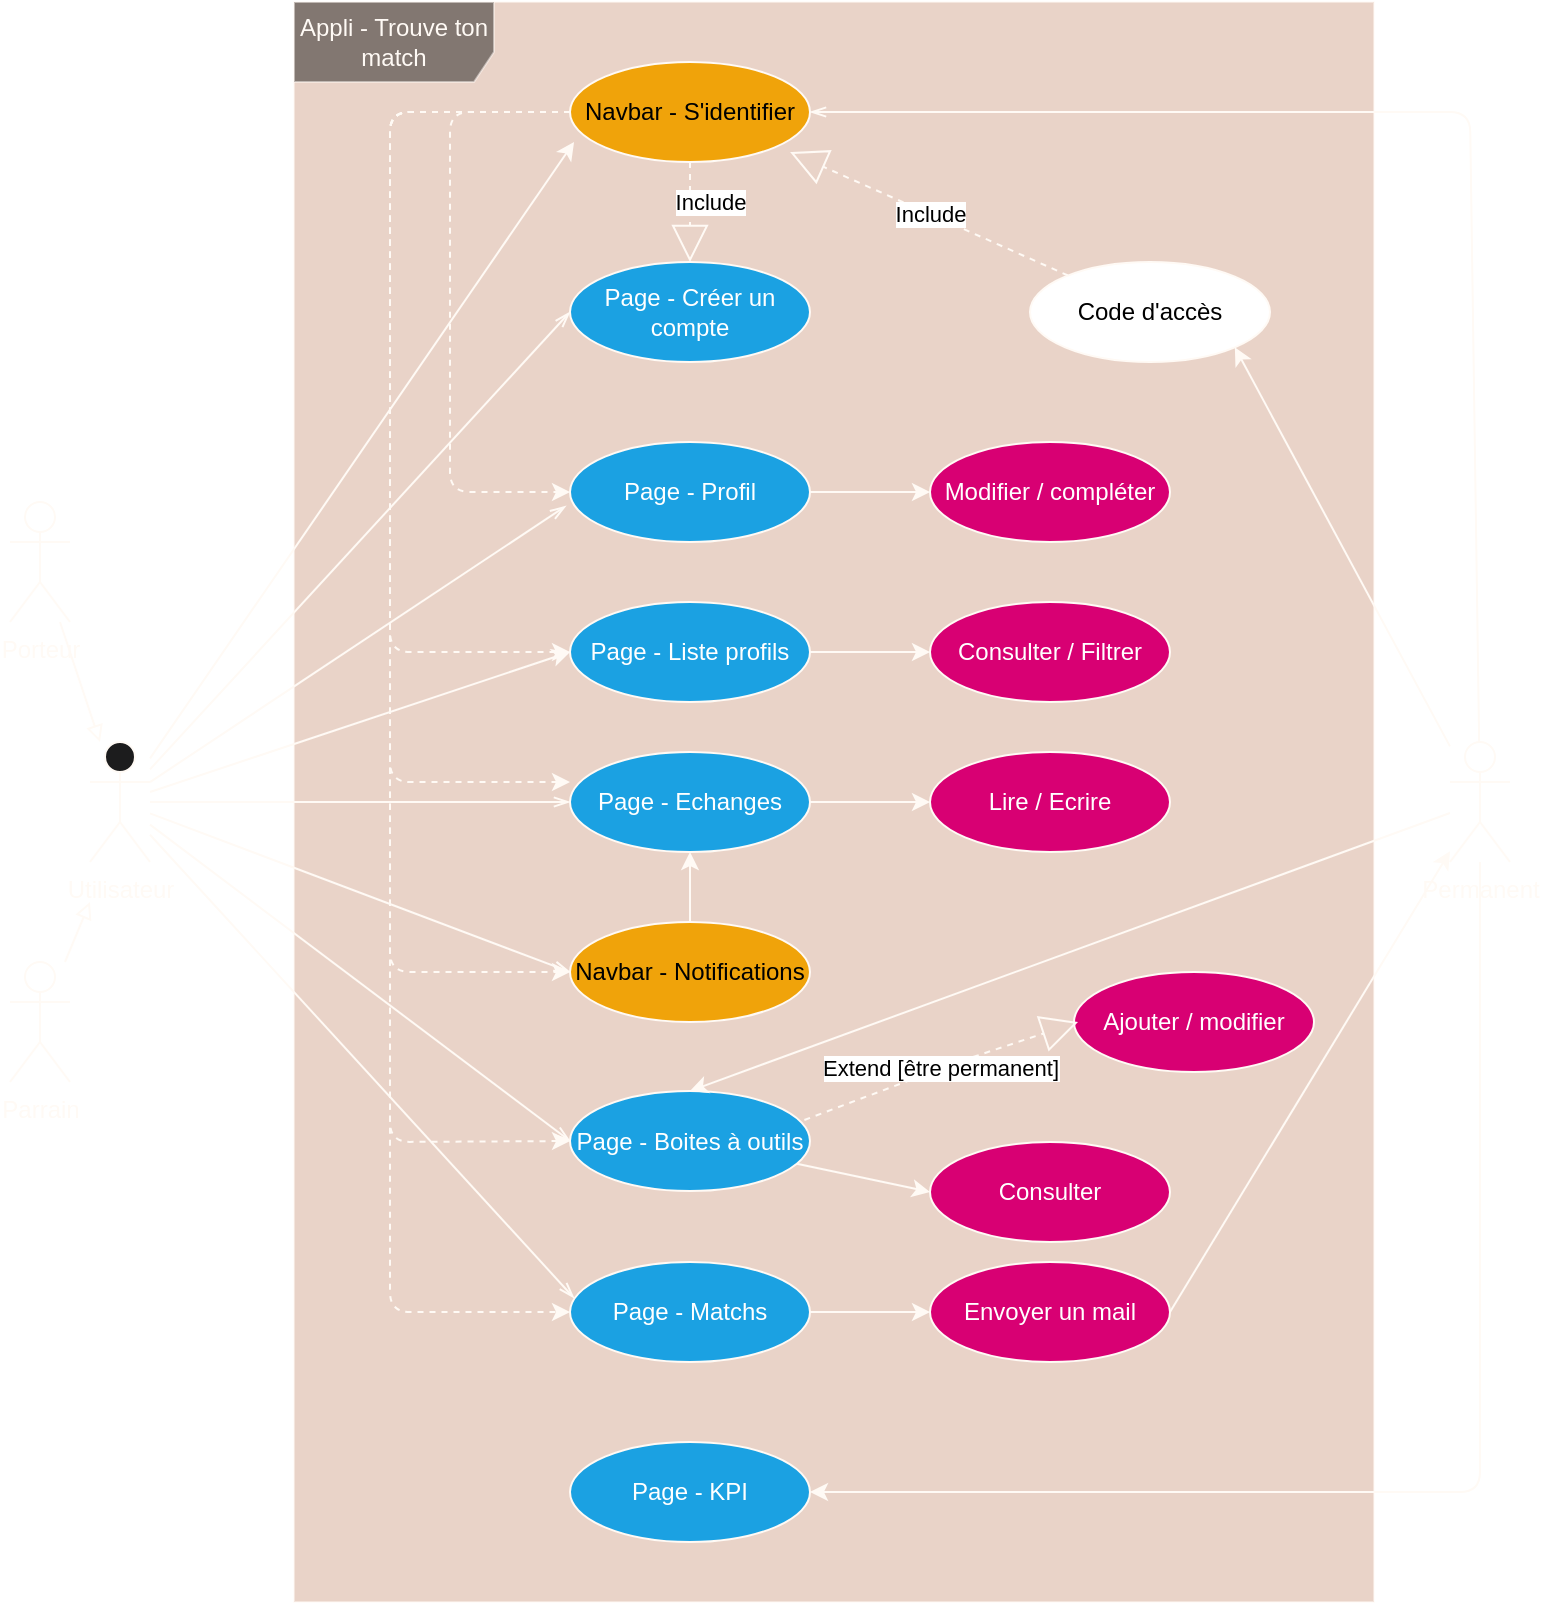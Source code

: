 <mxfile>
    <diagram id="Izxc_4G5sfgi2cLQVpBg" name="Page-1">
        <mxGraphModel dx="976" dy="757" grid="1" gridSize="10" guides="1" tooltips="1" connect="1" arrows="1" fold="1" page="1" pageScale="1" pageWidth="827" pageHeight="1169" math="0" shadow="0">
            <root>
                <mxCell id="0"/>
                <mxCell id="1" parent="0"/>
                <mxCell id="82" value="&lt;font color=&quot;#fffaf5&quot;&gt;Appli - Trouve ton match&lt;/font&gt;" style="shape=umlFrame;whiteSpace=wrap;html=1;shadow=0;glass=1;fillStyle=auto;strokeColor=#FFFAF5;fillColor=#1C1C1D;opacity=50;swimlaneFillColor=#D4A892;width=100;height=40;" parent="1" vertex="1">
                    <mxGeometry x="180" y="170" width="540" height="800" as="geometry"/>
                </mxCell>
                <mxCell id="3" value="Page - Créer un compte" style="ellipse;whiteSpace=wrap;html=1;fillColor=#1ba1e2;strokeColor=#FFFAF5;fontColor=#ffffff;" parent="1" vertex="1">
                    <mxGeometry x="318" y="300" width="120" height="50" as="geometry"/>
                </mxCell>
                <mxCell id="7" style="edgeStyle=none;html=1;endArrow=block;endFill=0;startSize=16;strokeWidth=1;jumpSize=15;strokeColor=#FFFAF5;" parent="1" source="4" target="6" edge="1">
                    <mxGeometry relative="1" as="geometry"/>
                </mxCell>
                <mxCell id="4" value="&lt;font color=&quot;#fffaf5&quot;&gt;Porteur&lt;/font&gt;" style="shape=umlActor;verticalLabelPosition=bottom;verticalAlign=top;html=1;strokeColor=#FFFAF5;fillColor=default;" parent="1" vertex="1">
                    <mxGeometry x="38" y="420" width="30" height="60" as="geometry"/>
                </mxCell>
                <mxCell id="9" style="edgeStyle=none;html=1;endArrow=block;endFill=0;strokeColor=#FFFAF5;" parent="1" source="5" edge="1">
                    <mxGeometry relative="1" as="geometry">
                        <mxPoint x="78" y="620" as="targetPoint"/>
                    </mxGeometry>
                </mxCell>
                <mxCell id="5" value="&lt;font color=&quot;#fffaf5&quot;&gt;Parrain&lt;/font&gt;" style="shape=umlActor;verticalLabelPosition=bottom;verticalAlign=top;html=1;strokeColor=#FFFAF5;" parent="1" vertex="1">
                    <mxGeometry x="38" y="650" width="30" height="60" as="geometry"/>
                </mxCell>
                <mxCell id="18" style="edgeStyle=none;html=1;entryX=0;entryY=0.5;entryDx=0;entryDy=0;endArrow=openThin;endFill=0;strokeColor=#FFFAF5;" parent="1" source="6" target="3" edge="1">
                    <mxGeometry relative="1" as="geometry"/>
                </mxCell>
                <mxCell id="19" style="edgeStyle=none;html=1;entryX=-0.017;entryY=0.64;entryDx=0;entryDy=0;entryPerimeter=0;endArrow=openThin;endFill=0;strokeColor=#FFFAF5;" parent="1" source="6" target="10" edge="1">
                    <mxGeometry relative="1" as="geometry"/>
                </mxCell>
                <mxCell id="20" style="edgeStyle=none;html=1;entryX=0;entryY=0.5;entryDx=0;entryDy=0;endArrow=openThin;endFill=0;strokeColor=#FFFAF5;" parent="1" source="6" target="11" edge="1">
                    <mxGeometry relative="1" as="geometry"/>
                </mxCell>
                <mxCell id="21" style="edgeStyle=none;html=1;entryX=0;entryY=0.5;entryDx=0;entryDy=0;endArrow=openThin;endFill=0;strokeColor=#FFFAF5;" parent="1" source="6" target="12" edge="1">
                    <mxGeometry relative="1" as="geometry"/>
                </mxCell>
                <mxCell id="22" style="edgeStyle=none;html=1;entryX=0;entryY=0.5;entryDx=0;entryDy=0;endArrow=openThin;endFill=0;strokeColor=#FFFAF5;" parent="1" source="6" target="13" edge="1">
                    <mxGeometry relative="1" as="geometry"/>
                </mxCell>
                <mxCell id="23" style="edgeStyle=none;html=1;entryX=0.017;entryY=0.36;entryDx=0;entryDy=0;entryPerimeter=0;endArrow=openThin;endFill=0;strokeColor=#FFFAF5;" parent="1" source="6" target="14" edge="1">
                    <mxGeometry relative="1" as="geometry"/>
                </mxCell>
                <mxCell id="49" style="edgeStyle=none;jumpSize=15;html=1;entryX=0;entryY=0.5;entryDx=0;entryDy=0;strokeWidth=1;endArrow=classic;endFill=1;startSize=16;strokeColor=#FFFAF5;" parent="1" source="6" target="48" edge="1">
                    <mxGeometry relative="1" as="geometry"/>
                </mxCell>
                <mxCell id="80" style="edgeStyle=none;jumpSize=15;html=1;strokeWidth=1;endArrow=classic;endFill=1;startSize=16;entryX=0.017;entryY=0.8;entryDx=0;entryDy=0;entryPerimeter=0;strokeColor=#FFFAF5;" parent="1" source="6" target="15" edge="1">
                    <mxGeometry relative="1" as="geometry">
                        <mxPoint x="160" y="340" as="targetPoint"/>
                    </mxGeometry>
                </mxCell>
                <mxCell id="6" value="&lt;font color=&quot;#fffaf5&quot;&gt;Utilisateur&lt;/font&gt;" style="shape=umlActor;verticalLabelPosition=bottom;verticalAlign=top;html=1;fillColor=#1C1C1D;strokeColor=#FFFAF5;" parent="1" vertex="1">
                    <mxGeometry x="78" y="540" width="30" height="60" as="geometry"/>
                </mxCell>
                <mxCell id="33" style="edgeStyle=none;jumpSize=15;html=1;entryX=0;entryY=0.5;entryDx=0;entryDy=0;strokeWidth=1;endArrow=classic;endFill=1;startSize=16;strokeColor=#FFFAF5;" parent="1" source="10" target="32" edge="1">
                    <mxGeometry relative="1" as="geometry"/>
                </mxCell>
                <mxCell id="10" value="Page - Profil" style="ellipse;whiteSpace=wrap;html=1;fillColor=#1ba1e2;fontColor=#ffffff;strokeColor=#FFFAF5;" parent="1" vertex="1">
                    <mxGeometry x="318" y="390" width="120" height="50" as="geometry"/>
                </mxCell>
                <mxCell id="40" style="edgeStyle=none;jumpSize=15;html=1;entryX=0;entryY=0.5;entryDx=0;entryDy=0;strokeWidth=1;endArrow=classic;endFill=1;startSize=16;strokeColor=#FFFAF5;" parent="1" source="11" target="39" edge="1">
                    <mxGeometry relative="1" as="geometry"/>
                </mxCell>
                <mxCell id="11" value="Page - Echanges" style="ellipse;whiteSpace=wrap;html=1;fillColor=#1ba1e2;fontColor=#ffffff;strokeColor=#FFFAF5;" parent="1" vertex="1">
                    <mxGeometry x="318" y="545" width="120" height="50" as="geometry"/>
                </mxCell>
                <mxCell id="70" style="edgeStyle=none;jumpSize=15;html=1;entryX=0.5;entryY=1;entryDx=0;entryDy=0;strokeWidth=1;endArrow=classic;endFill=1;startSize=16;strokeColor=#FFFAF5;" parent="1" source="12" target="11" edge="1">
                    <mxGeometry relative="1" as="geometry"/>
                </mxCell>
                <mxCell id="12" value="Navbar - Notifications" style="ellipse;whiteSpace=wrap;html=1;fillColor=#f0a30a;strokeColor=#FFFAF5;fontColor=#000000;" parent="1" vertex="1">
                    <mxGeometry x="318" y="630" width="120" height="50" as="geometry"/>
                </mxCell>
                <mxCell id="42" style="edgeStyle=none;jumpSize=15;html=1;entryX=0;entryY=0.5;entryDx=0;entryDy=0;strokeWidth=1;endArrow=classic;endFill=1;startSize=16;strokeColor=#FFFAF5;" parent="1" source="13" target="41" edge="1">
                    <mxGeometry relative="1" as="geometry"/>
                </mxCell>
                <mxCell id="13" value="Page - Boites à outils" style="ellipse;whiteSpace=wrap;html=1;fillColor=#1ba1e2;fontColor=#ffffff;strokeColor=#FFFAF5;" parent="1" vertex="1">
                    <mxGeometry x="318" y="714.5" width="120" height="50" as="geometry"/>
                </mxCell>
                <mxCell id="67" value="" style="edgeStyle=none;jumpSize=15;html=1;strokeWidth=1;endArrow=classic;endFill=1;startSize=16;strokeColor=#FFFAF5;" parent="1" source="14" target="66" edge="1">
                    <mxGeometry relative="1" as="geometry"/>
                </mxCell>
                <mxCell id="14" value="Page - Matchs" style="ellipse;whiteSpace=wrap;html=1;fillColor=#1ba1e2;fontColor=#ffffff;strokeColor=#FFFAF5;" parent="1" vertex="1">
                    <mxGeometry x="318" y="800" width="120" height="50" as="geometry"/>
                </mxCell>
                <mxCell id="51" style="edgeStyle=none;jumpSize=15;html=1;entryX=0;entryY=0.5;entryDx=0;entryDy=0;strokeWidth=1;endArrow=classic;endFill=1;startSize=16;dashed=1;strokeColor=#FFFAF5;" parent="1" source="15" target="10" edge="1">
                    <mxGeometry relative="1" as="geometry">
                        <Array as="points">
                            <mxPoint x="258" y="225"/>
                            <mxPoint x="258" y="415"/>
                        </Array>
                    </mxGeometry>
                </mxCell>
                <mxCell id="52" style="edgeStyle=none;jumpSize=15;html=1;entryX=0;entryY=0.5;entryDx=0;entryDy=0;dashed=1;strokeWidth=1;endArrow=classic;endFill=1;startSize=16;strokeColor=#FFFAF5;" parent="1" source="15" target="48" edge="1">
                    <mxGeometry relative="1" as="geometry">
                        <Array as="points">
                            <mxPoint x="228" y="225"/>
                            <mxPoint x="228" y="495"/>
                        </Array>
                    </mxGeometry>
                </mxCell>
                <mxCell id="53" style="edgeStyle=none;jumpSize=15;html=1;entryX=0;entryY=0.3;entryDx=0;entryDy=0;entryPerimeter=0;dashed=1;strokeWidth=1;endArrow=classic;endFill=1;startSize=16;strokeColor=#FFFAF5;" parent="1" source="15" target="11" edge="1">
                    <mxGeometry relative="1" as="geometry">
                        <Array as="points">
                            <mxPoint x="228" y="225"/>
                            <mxPoint x="228" y="560"/>
                        </Array>
                    </mxGeometry>
                </mxCell>
                <mxCell id="54" style="edgeStyle=none;jumpSize=15;html=1;entryX=0;entryY=0.5;entryDx=0;entryDy=0;dashed=1;strokeWidth=1;endArrow=classic;endFill=1;startSize=16;strokeColor=#FFFAF5;" parent="1" source="15" target="12" edge="1">
                    <mxGeometry relative="1" as="geometry">
                        <Array as="points">
                            <mxPoint x="228" y="225"/>
                            <mxPoint x="228" y="655"/>
                        </Array>
                    </mxGeometry>
                </mxCell>
                <mxCell id="55" style="edgeStyle=none;jumpSize=15;html=1;entryX=0;entryY=0.5;entryDx=0;entryDy=0;dashed=1;strokeWidth=1;endArrow=classic;endFill=1;startSize=16;strokeColor=#FFFAF5;" parent="1" source="15" target="13" edge="1">
                    <mxGeometry relative="1" as="geometry">
                        <Array as="points">
                            <mxPoint x="228" y="225"/>
                            <mxPoint x="228" y="740"/>
                        </Array>
                    </mxGeometry>
                </mxCell>
                <mxCell id="56" style="edgeStyle=none;jumpSize=15;html=1;entryX=0;entryY=0.5;entryDx=0;entryDy=0;dashed=1;strokeWidth=1;endArrow=classic;endFill=1;startSize=16;strokeColor=#FFFAF5;" parent="1" source="15" target="14" edge="1">
                    <mxGeometry relative="1" as="geometry">
                        <Array as="points">
                            <mxPoint x="228" y="225"/>
                            <mxPoint x="228" y="825"/>
                        </Array>
                    </mxGeometry>
                </mxCell>
                <mxCell id="15" value="Navbar - S'identifier" style="ellipse;whiteSpace=wrap;html=1;fillColor=#f0a30a;fontColor=#000000;strokeColor=#FFFAF5;" parent="1" vertex="1">
                    <mxGeometry x="318" y="200" width="120" height="50" as="geometry"/>
                </mxCell>
                <mxCell id="17" style="edgeStyle=none;html=1;entryX=1;entryY=0.5;entryDx=0;entryDy=0;endArrow=openThin;endFill=0;strokeColor=#FFFAF5;" parent="1" source="16" target="15" edge="1">
                    <mxGeometry relative="1" as="geometry">
                        <Array as="points">
                            <mxPoint x="768" y="225"/>
                        </Array>
                    </mxGeometry>
                </mxCell>
                <mxCell id="35" style="edgeStyle=none;jumpSize=15;html=1;entryX=1;entryY=1;entryDx=0;entryDy=0;strokeWidth=1;endArrow=classic;endFill=1;startSize=16;strokeColor=#FFFAF5;" parent="1" source="16" target="34" edge="1">
                    <mxGeometry relative="1" as="geometry"/>
                </mxCell>
                <mxCell id="44" style="edgeStyle=none;jumpSize=15;html=1;entryX=1;entryY=0.5;entryDx=0;entryDy=0;strokeWidth=1;endArrow=classic;endFill=1;startSize=16;strokeColor=#FFFAF5;" parent="1" source="16" target="43" edge="1">
                    <mxGeometry relative="1" as="geometry">
                        <Array as="points">
                            <mxPoint x="773" y="915"/>
                        </Array>
                    </mxGeometry>
                </mxCell>
                <mxCell id="46" style="edgeStyle=none;jumpSize=15;html=1;entryX=0.5;entryY=0;entryDx=0;entryDy=0;strokeWidth=1;endArrow=classic;endFill=1;startSize=16;strokeColor=#FFFAF5;" parent="1" source="16" target="13" edge="1">
                    <mxGeometry relative="1" as="geometry"/>
                </mxCell>
                <mxCell id="16" value="&lt;font color=&quot;#fffaf5&quot;&gt;Permanent&lt;/font&gt;" style="shape=umlActor;verticalLabelPosition=bottom;verticalAlign=top;html=1;strokeColor=#FFFAF5;" parent="1" vertex="1">
                    <mxGeometry x="758" y="540" width="30" height="60" as="geometry"/>
                </mxCell>
                <mxCell id="32" value="Modifier / compléter" style="ellipse;whiteSpace=wrap;html=1;fillColor=#d80073;fontColor=#ffffff;strokeColor=#FFFAF5;" parent="1" vertex="1">
                    <mxGeometry x="498" y="390" width="120" height="50" as="geometry"/>
                </mxCell>
                <mxCell id="34" value="Code d'accès" style="ellipse;whiteSpace=wrap;html=1;strokeColor=#FFFAF5;" parent="1" vertex="1">
                    <mxGeometry x="548" y="300" width="120" height="50" as="geometry"/>
                </mxCell>
                <mxCell id="36" value="Include" style="endArrow=block;endSize=16;endFill=0;html=1;strokeWidth=1;jumpSize=15;entryX=0.917;entryY=0.9;entryDx=0;entryDy=0;dashed=1;entryPerimeter=0;strokeColor=#FFFAF5;" parent="1" source="34" target="15" edge="1">
                    <mxGeometry width="160" relative="1" as="geometry">
                        <mxPoint x="408" y="470" as="sourcePoint"/>
                        <mxPoint x="568" y="470" as="targetPoint"/>
                    </mxGeometry>
                </mxCell>
                <mxCell id="37" value="Include" style="endArrow=block;endSize=16;endFill=0;html=1;dashed=1;strokeWidth=1;jumpSize=15;exitX=0.5;exitY=1;exitDx=0;exitDy=0;strokeColor=#FFFAF5;" parent="1" source="15" target="3" edge="1">
                    <mxGeometry x="-0.2" y="10" width="160" relative="1" as="geometry">
                        <mxPoint x="408" y="470" as="sourcePoint"/>
                        <mxPoint x="568" y="470" as="targetPoint"/>
                        <mxPoint as="offset"/>
                    </mxGeometry>
                </mxCell>
                <mxCell id="39" value="Lire / Ecrire" style="ellipse;whiteSpace=wrap;html=1;fillColor=#d80073;fontColor=#ffffff;strokeColor=#FFFAF5;" parent="1" vertex="1">
                    <mxGeometry x="498" y="545" width="120" height="50" as="geometry"/>
                </mxCell>
                <mxCell id="41" value="Consulter" style="ellipse;whiteSpace=wrap;html=1;fillColor=#d80073;fontColor=#ffffff;strokeColor=#FFFAF5;" parent="1" vertex="1">
                    <mxGeometry x="498" y="740" width="120" height="50" as="geometry"/>
                </mxCell>
                <mxCell id="43" value="Page - KPI" style="ellipse;whiteSpace=wrap;html=1;fillColor=#1ba1e2;fontColor=#ffffff;strokeColor=#FFFAF5;" parent="1" vertex="1">
                    <mxGeometry x="318" y="890" width="120" height="50" as="geometry"/>
                </mxCell>
                <mxCell id="45" value="Ajouter / modifier" style="ellipse;whiteSpace=wrap;html=1;fillColor=#d80073;fontColor=#ffffff;strokeColor=#FFFAF5;" parent="1" vertex="1">
                    <mxGeometry x="570" y="655" width="120" height="50" as="geometry"/>
                </mxCell>
                <mxCell id="60" style="edgeStyle=none;jumpSize=15;html=1;entryX=0;entryY=0.5;entryDx=0;entryDy=0;strokeWidth=1;endArrow=classic;endFill=1;startSize=16;strokeColor=#FFFAF5;" parent="1" source="48" target="59" edge="1">
                    <mxGeometry relative="1" as="geometry"/>
                </mxCell>
                <mxCell id="48" value="Page - Liste profils" style="ellipse;whiteSpace=wrap;html=1;fillColor=#1ba1e2;fontColor=#ffffff;strokeColor=#FFFAF5;" parent="1" vertex="1">
                    <mxGeometry x="318" y="470" width="120" height="50" as="geometry"/>
                </mxCell>
                <mxCell id="59" value="Consulter / Filtrer" style="ellipse;whiteSpace=wrap;html=1;fillColor=#d80073;fontColor=#ffffff;strokeColor=#FFFAF5;" parent="1" vertex="1">
                    <mxGeometry x="498" y="470" width="120" height="50" as="geometry"/>
                </mxCell>
                <mxCell id="65" value="Extend [être permanent]" style="endArrow=block;endSize=16;endFill=0;html=1;strokeWidth=1;jumpSize=15;entryX=0;entryY=0.5;entryDx=0;entryDy=0;dashed=1;exitX=0.96;exitY=0.29;exitDx=0;exitDy=0;exitPerimeter=0;strokeColor=#FFFAF5;" parent="1" edge="1">
                    <mxGeometry width="160" relative="1" as="geometry">
                        <mxPoint x="435.2" y="729" as="sourcePoint"/>
                        <mxPoint x="572" y="680" as="targetPoint"/>
                        <Array as="points">
                            <mxPoint x="512" y="700"/>
                        </Array>
                    </mxGeometry>
                </mxCell>
                <mxCell id="68" style="edgeStyle=none;jumpSize=15;html=1;strokeWidth=1;endArrow=classic;endFill=1;startSize=16;exitX=1;exitY=0.5;exitDx=0;exitDy=0;strokeColor=#FFFAF5;" parent="1" source="66" target="16" edge="1">
                    <mxGeometry relative="1" as="geometry"/>
                </mxCell>
                <mxCell id="66" value="Envoyer un mail" style="ellipse;whiteSpace=wrap;html=1;fillColor=#d80073;fontColor=#ffffff;strokeColor=#FFFAF5;" parent="1" vertex="1">
                    <mxGeometry x="498" y="800" width="120" height="50" as="geometry"/>
                </mxCell>
            </root>
        </mxGraphModel>
    </diagram>
</mxfile>